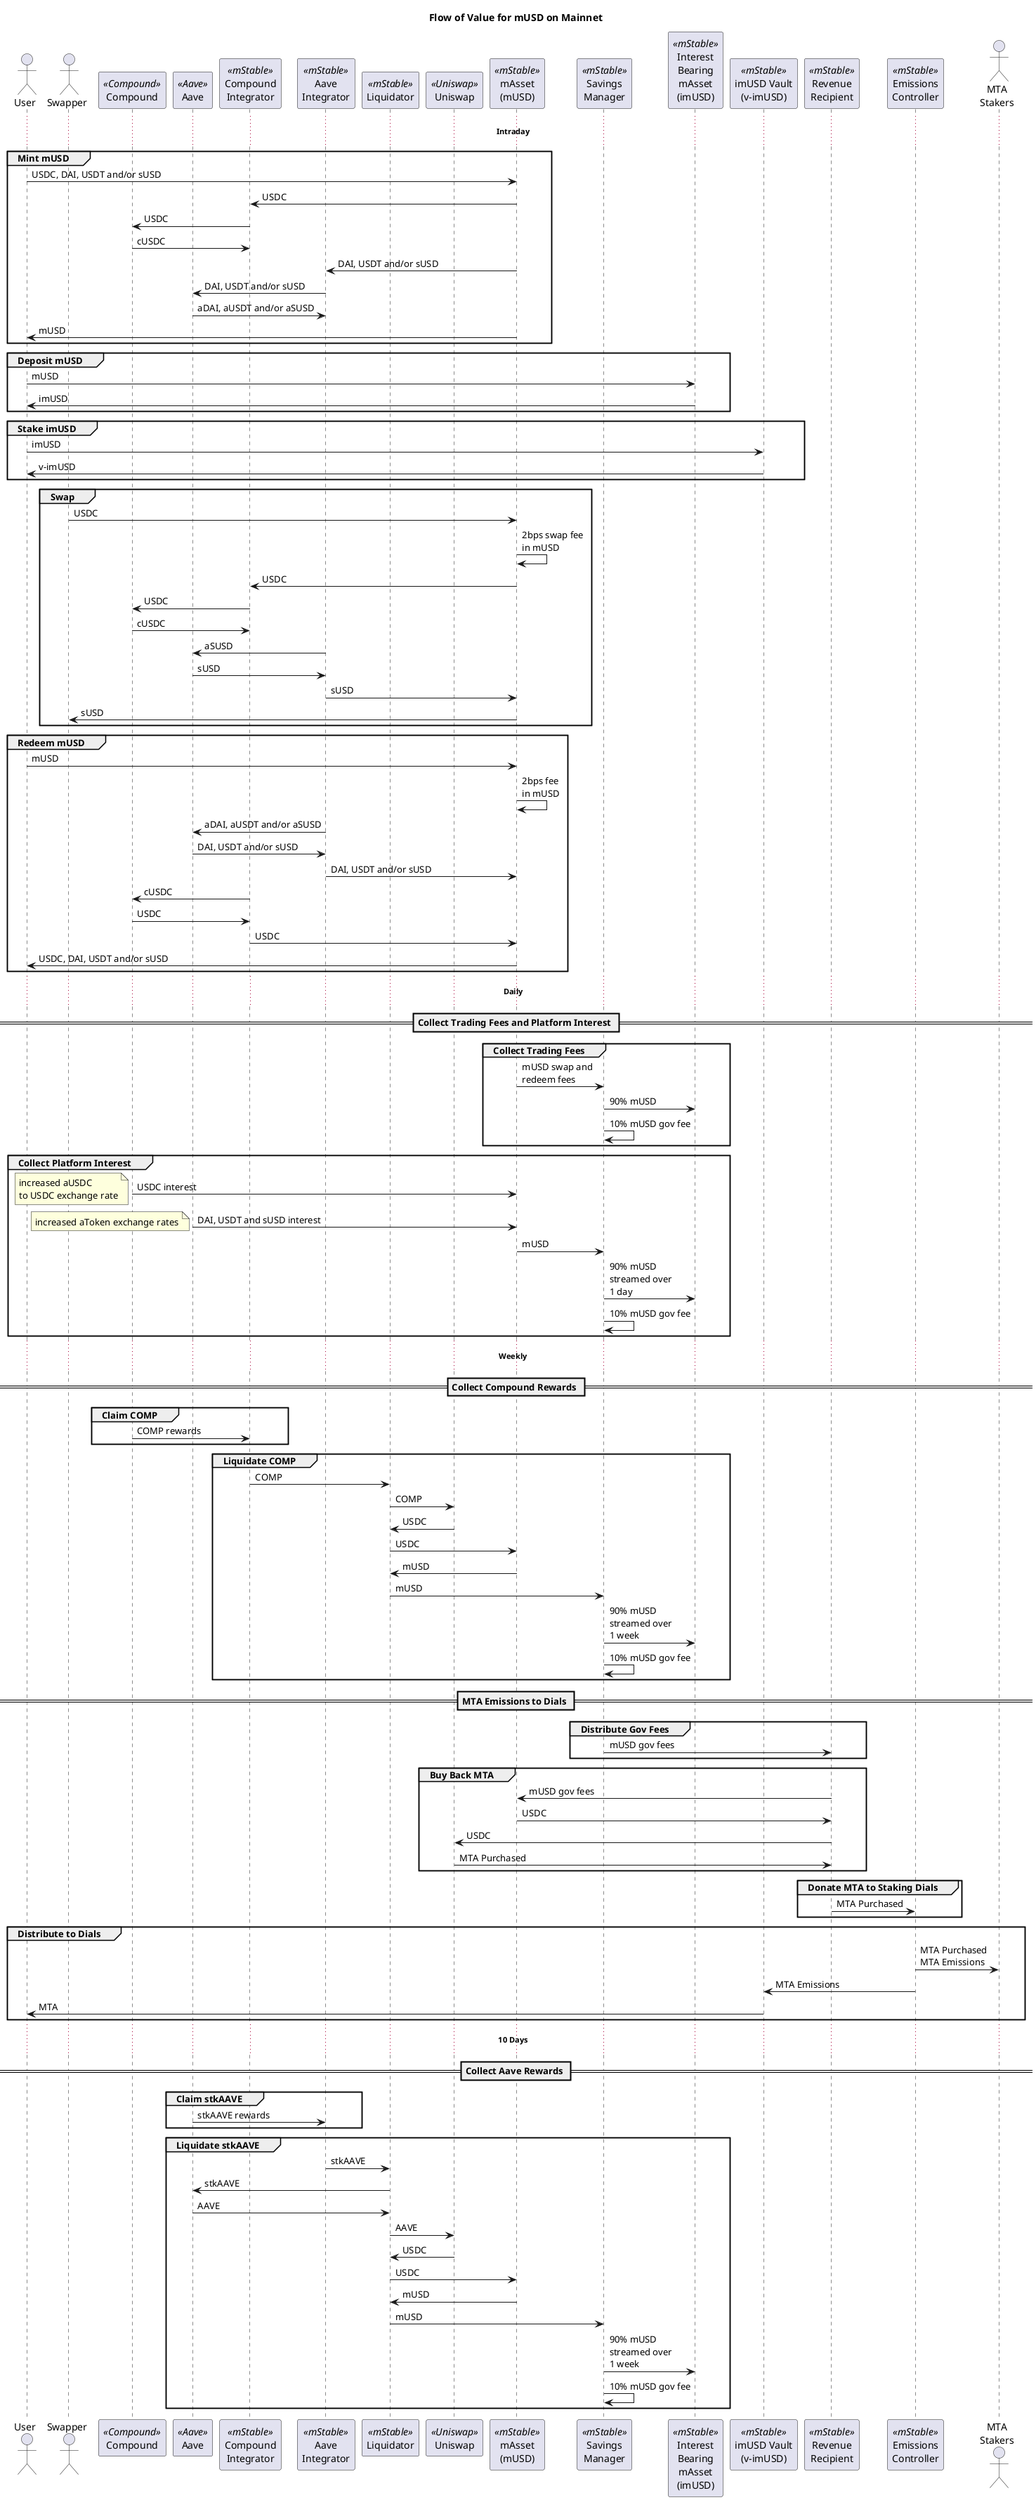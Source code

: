@startuml

title "Flow of Value for mUSD on Mainnet"

actor "User" as user
actor "Swapper" as swapper
participant "Compound" as comp <<Compound>>
participant "Aave" as aave <<Aave>>
participant "Compound\nIntegrator" as cint <<mStable>>
participant "Aave\nIntegrator" as aint <<mStable>>
participant "Liquidator" as liq <<mStable>>
participant "Uniswap" as uni <<Uniswap>>

participant "mAsset\n(mUSD)" as musd <<mStable>>
participant "Savings\nManager" as sm <<mStable>>
participant "Interest\nBearing\nmAsset\n(imUSD)" as imusd <<mStable>>
participant "imUSD Vault\n(v-imUSD)" as vimusd <<mStable>>
participant "Revenue\nRecipient" as rr <<mStable>>
participant "Emissions\nController" as ec <<mStable>>
actor "MTA\nStakers" as staker

... **Intraday** ...

group Mint mUSD
user -> musd : USDC, DAI, USDT and/or sUSD

musd -> cint : USDC
cint -> comp : USDC
comp -> cint : cUSDC

musd -> aint : DAI, USDT and/or sUSD
aint -> aave : DAI, USDT and/or sUSD
aave -> aint : aDAI, aUSDT and/or aSUSD

musd -> user : mUSD
end

group Deposit mUSD
user -> imusd : mUSD
imusd -> user : imUSD
end

group Stake imUSD
user -> vimusd : imUSD
vimusd -> user : v-imUSD
end

group Swap
swapper -> musd : USDC
musd -> musd : 2bps swap fee\nin mUSD
musd -> cint : USDC
cint -> comp : USDC
comp -> cint : cUSDC
aint -> aave : aSUSD
aave -> aint : sUSD
aint -> musd : sUSD
musd -> swapper : sUSD
end

group Redeem mUSD
user -> musd : mUSD
musd -> musd : 2bps fee\nin mUSD
aint -> aave : aDAI, aUSDT and/or aSUSD
aave -> aint : DAI, USDT and/or sUSD
aint -> musd : DAI, USDT and/or sUSD
cint -> comp : cUSDC
comp -> cint : USDC
cint -> musd : USDC
musd -> user : USDC, DAI, USDT and/or sUSD
end

... **Daily** ...

== Collect Trading Fees and Platform Interest ==

group Collect Trading Fees
musd -> sm : mUSD swap and\nredeem fees
sm -> imusd : 90% mUSD
sm -> sm : 10% mUSD gov fee
end

group Collect Platform Interest
comp -> musd : USDC interest
note left : increased aUSDC\nto USDC exchange rate
aave -> musd : DAI, USDT and sUSD interest
note left : increased aToken exchange rates
' musd -> musd : mint (\nUSDC, DAI, USDT, sUSD)
musd -> sm : mUSD
sm -> imusd : 90% mUSD\nstreamed over\n1 day
sm -> sm : 10% mUSD gov fee
end

... **Weekly** ...

== Collect Compound Rewards ==

group Claim COMP
comp -> cint : COMP rewards
end

group Liquidate COMP
cint -> liq : COMP
liq -> uni : COMP
uni -> liq : USDC
liq -> musd : USDC
' musd -> musd : mint (USDC)
musd -> liq : mUSD
liq -> sm : mUSD
sm -> imusd : 90% mUSD\nstreamed over\n1 week
sm -> sm : 10% mUSD gov fee
end

== MTA Emissions to Dials ==

group Distribute Gov Fees
sm -> rr : mUSD gov fees
end

group Buy Back MTA
rr -> musd : mUSD gov fees
musd -> rr : USDC
rr -> uni : USDC
uni -> rr : MTA Purchased
end

group Donate MTA to Staking Dials
rr -> ec : MTA Purchased
end

group Distribute to Dials
ec -> staker : MTA Purchased\nMTA Emissions
ec -> vimusd : MTA Emissions
vimusd -> user : MTA
end

... **10 Days** ...

== Collect Aave Rewards ==

group Claim stkAAVE
aave -> aint : stkAAVE rewards
end

group Liquidate stkAAVE
aint -> liq : stkAAVE
liq -> aave : stkAAVE
aave -> liq : AAVE
liq -> uni : AAVE
uni -> liq : USDC
liq -> musd : USDC
' musd -> musd : mint (USDC)
musd -> liq : mUSD
liq -> sm : mUSD
sm -> imusd : 90% mUSD\nstreamed over\n1 week
sm -> sm : 10% mUSD gov fee
end

@enduml
